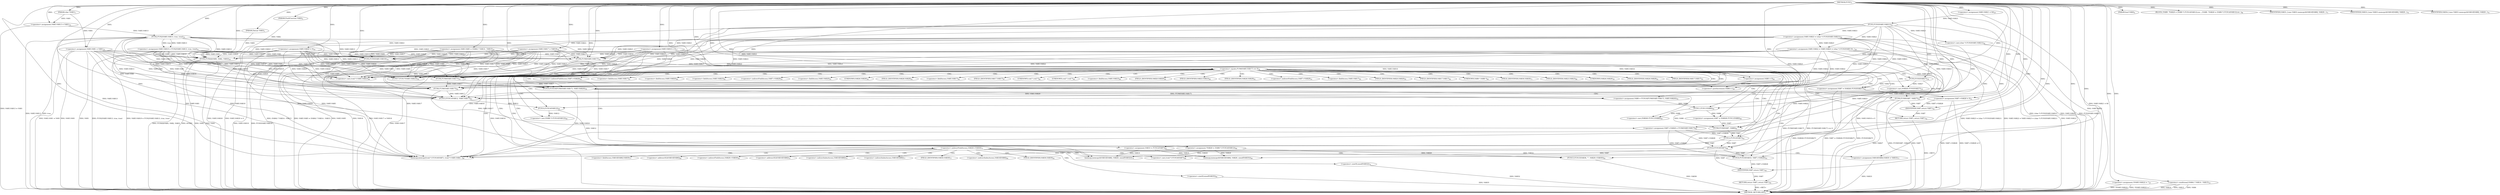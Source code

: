 digraph "FUN1" {  
"8" [label = <(METHOD,FUN1)<SUB>1</SUB>> ]
"238" [label = <(METHOD_RETURN,ANY)<SUB>1</SUB>> ]
"9" [label = <(PARAM,char *VAR1)<SUB>1</SUB>> ]
"10" [label = <(PARAM,PushFunction VAR2)<SUB>2</SUB>> ]
"11" [label = <(PARAM,Datum VAR3)<SUB>3</SUB>> ]
"12" [label = <(PARAM,bool VAR4)<SUB>4</SUB>> ]
"20" [label = <(&lt;operator&gt;.assignment,VAR5.VAR13 = VAR1)<SUB>14</SUB>> ]
"25" [label = <(&lt;operator&gt;.assignment,VAR5.VAR1 = VAR1)<SUB>15</SUB>> ]
"30" [label = <(&lt;operator&gt;.assignment,VAR5.VAR5 = (VAR4) ? VAR14 : VAR15)<SUB>16</SUB>> ]
"38" [label = <(&lt;operator&gt;.assignment,VAR5.VAR16 = 0)<SUB>17</SUB>> ]
"43" [label = <(&lt;operator&gt;.assignment,VAR5.VAR17 = VAR18)<SUB>18</SUB>> ]
"48" [label = <(&lt;operator&gt;.assignment,VAR5.VAR19 = FUN2(VAR5.VAR13, true, true))<SUB>21</SUB>> ]
"58" [label = <(&lt;operator&gt;.assignment,VAR5.VAR20 = 0)<SUB>24</SUB>> ]
"63" [label = <(&lt;operator&gt;.assignment,VAR5.VAR21 = 64)<SUB>25</SUB>> ]
"68" [label = <(&lt;operator&gt;.assignment,VAR5.VAR22 = VAR5.VAR23 = (char *) FUN3(VAR5.VA...)<SUB>26</SUB>> ]
"82" [label = <(&lt;operator&gt;.assignment,*(VAR5.VAR22) = '')<SUB>27</SUB>> ]
"88" [label = <(FUN4,FUN4(&amp;VAR5, VAR2, VAR3))<SUB>30</SUB>> ]
"93" [label = <(FUN5,FUN5(VAR5.VAR19))<SUB>32</SUB>> ]
"121" [label = <(&lt;operator&gt;.assignment,VAR8 = FUN10(FUN6(VAR5.VAR17), VAR5.VAR20))<SUB>55</SUB>> ]
"131" [label = <(&lt;operator&gt;.assignment,VAR7 = (VAR26) FUN11(VAR8))<SUB>60</SUB>> ]
"137" [label = <(FUN9,FUN9(VAR7, VAR8))<SUB>61</SUB>> ]
"140" [label = <(&lt;operator&gt;.assignment,VAR7-&gt;VAR28 = FUN6(VAR5.VAR17))<SUB>62</SUB>> ]
"148" [label = <(&lt;operator&gt;.assignment,VAR10 = FUN12(VAR7))<SUB>63</SUB>> ]
"152" [label = <(&lt;operator&gt;.assignment,VAR6 = 0)<SUB>66</SUB>> ]
"155" [label = <(FUN13,FUN13(VAR12, VAR5.VAR17))<SUB>67</SUB>> ]
"160" [label = <(BLOCK,{
		VAR9  *VAR29 = (VAR9 *) FUN14(VAR12);

		sw...,{
		VAR9  *VAR29 = (VAR9 *) FUN14(VAR12);

		sw...)<SUB>68</SUB>> ]
"214" [label = <(memcpy,memcpy((void *) FUN16(VAR7), (void *) VAR5.VAR2...)<SUB>89</SUB>> ]
"227" [label = <(FUN17,FUN17(VAR5.VAR23))<SUB>90</SUB>> ]
"231" [label = <(FUN18,FUN18(VAR10, VAR7-&gt;VAR28))<SUB>93</SUB>> ]
"236" [label = <(RETURN,return VAR7;,return VAR7;)<SUB>95</SUB>> ]
"98" [label = <(&lt;operator&gt;.equals,FUN6(VAR5.VAR17) == 0)<SUB>34</SUB>> ]
"162" [label = <(&lt;operator&gt;.assignment,*VAR29 = (VAR9 *) FUN14(VAR12))<SUB>69</SUB>> ]
"212" [label = <(&lt;operator&gt;.postIncrement,VAR6++)<SUB>85</SUB>> ]
"237" [label = <(IDENTIFIER,VAR7,return VAR7;)<SUB>95</SUB>> ]
"34" [label = <(&lt;operator&gt;.conditional,(VAR4) ? VAR14 : VAR15)<SUB>16</SUB>> ]
"52" [label = <(FUN2,FUN2(VAR5.VAR13, true, true))<SUB>21</SUB>> ]
"72" [label = <(&lt;operator&gt;.assignment,VAR5.VAR23 = (char *) FUN3(VAR5.VAR21))<SUB>26</SUB>> ]
"105" [label = <(&lt;operator&gt;.assignment,VAR7 = (VAR26) FUN3(VAR27))<SUB>39</SUB>> ]
"111" [label = <(FUN9,FUN9(VAR7, VAR27))<SUB>40</SUB>> ]
"114" [label = <(&lt;operator&gt;.assignment,VAR7-&gt;VAR28 = 0)<SUB>41</SUB>> ]
"119" [label = <(RETURN,return VAR7;,return VAR7;)<SUB>42</SUB>> ]
"123" [label = <(FUN10,FUN10(FUN6(VAR5.VAR17), VAR5.VAR20))<SUB>55</SUB>> ]
"133" [label = <(&lt;operator&gt;.cast,(VAR26) FUN11(VAR8))<SUB>60</SUB>> ]
"144" [label = <(FUN6,FUN6(VAR5.VAR17))<SUB>62</SUB>> ]
"150" [label = <(FUN12,FUN12(VAR7))<SUB>63</SUB>> ]
"215" [label = <(&lt;operator&gt;.cast,(void *) FUN16(VAR7))<SUB>89</SUB>> ]
"219" [label = <(&lt;operator&gt;.cast,(void *) VAR5.VAR23)<SUB>89</SUB>> ]
"76" [label = <(&lt;operator&gt;.cast,(char *) FUN3(VAR5.VAR21))<SUB>26</SUB>> ]
"99" [label = <(FUN6,FUN6(VAR5.VAR17))<SUB>34</SUB>> ]
"120" [label = <(IDENTIFIER,VAR7,return VAR7;)<SUB>42</SUB>> ]
"124" [label = <(FUN6,FUN6(VAR5.VAR17))<SUB>55</SUB>> ]
"135" [label = <(FUN11,FUN11(VAR8))<SUB>60</SUB>> ]
"164" [label = <(&lt;operator&gt;.cast,(VAR9 *) FUN14(VAR12))<SUB>69</SUB>> ]
"174" [label = <(IDENTIFIER,VAR31,{
			case VAR31:
				memcpy(&amp;VAR10[VAR6], VAR29...)<SUB>73</SUB>> ]
"175" [label = <(memcpy,memcpy(&amp;VAR10[VAR6], VAR29, sizeof(VAR32)))<SUB>74</SUB>> ]
"185" [label = <(IDENTIFIER,VAR33,{
			case VAR31:
				memcpy(&amp;VAR10[VAR6], VAR29...)<SUB>76</SUB>> ]
"186" [label = <(&lt;operator&gt;.assignment,VAR10[VAR6].VAR30 = VAR33)<SUB>77</SUB>> ]
"195" [label = <(IDENTIFIER,VAR34,{
			case VAR31:
				memcpy(&amp;VAR10[VAR6], VAR29...)<SUB>79</SUB>> ]
"196" [label = <(memcpy,memcpy(&amp;VAR10[VAR6], VAR29, sizeof(VAR35)))<SUB>80</SUB>> ]
"206" [label = <(FUN15,FUN15(VAR36, &quot;&quot;, VAR29-&gt;VAR30))<SUB>83</SUB>> ]
"217" [label = <(FUN16,FUN16(VAR7))<SUB>89</SUB>> ]
"78" [label = <(FUN3,FUN3(VAR5.VAR21))<SUB>26</SUB>> ]
"107" [label = <(&lt;operator&gt;.cast,(VAR26) FUN3(VAR27))<SUB>39</SUB>> ]
"166" [label = <(FUN14,FUN14(VAR12))<SUB>69</SUB>> ]
"109" [label = <(FUN3,FUN3(VAR27))<SUB>39</SUB>> ]
"181" [label = <(&lt;operator&gt;.sizeOf,sizeof(VAR32))<SUB>74</SUB>> ]
"202" [label = <(&lt;operator&gt;.sizeOf,sizeof(VAR35))<SUB>80</SUB>> ]
"141" [label = <(&lt;operator&gt;.indirectFieldAccess,VAR7-&gt;VAR28)<SUB>62</SUB>> ]
"157" [label = <(&lt;operator&gt;.fieldAccess,VAR5.VAR17)<SUB>67</SUB>> ]
"224" [label = <(&lt;operator&gt;.fieldAccess,VAR5.VAR20)<SUB>89</SUB>> ]
"228" [label = <(&lt;operator&gt;.fieldAccess,VAR5.VAR23)<SUB>90</SUB>> ]
"233" [label = <(&lt;operator&gt;.indirectFieldAccess,VAR7-&gt;VAR28)<SUB>93</SUB>> ]
"128" [label = <(&lt;operator&gt;.fieldAccess,VAR5.VAR20)<SUB>55</SUB>> ]
"134" [label = <(UNKNOWN,VAR26,VAR26)<SUB>60</SUB>> ]
"143" [label = <(FIELD_IDENTIFIER,VAR28,VAR28)<SUB>62</SUB>> ]
"145" [label = <(&lt;operator&gt;.fieldAccess,VAR5.VAR17)<SUB>62</SUB>> ]
"159" [label = <(FIELD_IDENTIFIER,VAR17,VAR17)<SUB>67</SUB>> ]
"169" [label = <(&lt;operator&gt;.indirectFieldAccess,VAR29-&gt;VAR30)<SUB>71</SUB>> ]
"216" [label = <(UNKNOWN,void *,void *)<SUB>89</SUB>> ]
"220" [label = <(UNKNOWN,void *,void *)<SUB>89</SUB>> ]
"221" [label = <(&lt;operator&gt;.fieldAccess,VAR5.VAR23)<SUB>89</SUB>> ]
"226" [label = <(FIELD_IDENTIFIER,VAR20,VAR20)<SUB>89</SUB>> ]
"230" [label = <(FIELD_IDENTIFIER,VAR23,VAR23)<SUB>90</SUB>> ]
"235" [label = <(FIELD_IDENTIFIER,VAR28,VAR28)<SUB>93</SUB>> ]
"115" [label = <(&lt;operator&gt;.indirectFieldAccess,VAR7-&gt;VAR28)<SUB>41</SUB>> ]
"125" [label = <(&lt;operator&gt;.fieldAccess,VAR5.VAR17)<SUB>55</SUB>> ]
"130" [label = <(FIELD_IDENTIFIER,VAR20,VAR20)<SUB>55</SUB>> ]
"147" [label = <(FIELD_IDENTIFIER,VAR17,VAR17)<SUB>62</SUB>> ]
"165" [label = <(UNKNOWN,VAR9 *,VAR9 *)<SUB>69</SUB>> ]
"171" [label = <(FIELD_IDENTIFIER,VAR30,VAR30)<SUB>71</SUB>> ]
"223" [label = <(FIELD_IDENTIFIER,VAR23,VAR23)<SUB>89</SUB>> ]
"108" [label = <(UNKNOWN,VAR26,VAR26)<SUB>39</SUB>> ]
"117" [label = <(FIELD_IDENTIFIER,VAR28,VAR28)<SUB>41</SUB>> ]
"127" [label = <(FIELD_IDENTIFIER,VAR17,VAR17)<SUB>55</SUB>> ]
"176" [label = <(&lt;operator&gt;.addressOf,&amp;VAR10[VAR6])<SUB>74</SUB>> ]
"187" [label = <(&lt;operator&gt;.fieldAccess,VAR10[VAR6].VAR30)<SUB>77</SUB>> ]
"197" [label = <(&lt;operator&gt;.addressOf,&amp;VAR10[VAR6])<SUB>80</SUB>> ]
"209" [label = <(&lt;operator&gt;.indirectFieldAccess,VAR29-&gt;VAR30)<SUB>83</SUB>> ]
"177" [label = <(&lt;operator&gt;.indirectIndexAccess,VAR10[VAR6])<SUB>74</SUB>> ]
"188" [label = <(&lt;operator&gt;.indirectIndexAccess,VAR10[VAR6])<SUB>77</SUB>> ]
"191" [label = <(FIELD_IDENTIFIER,VAR30,VAR30)<SUB>77</SUB>> ]
"198" [label = <(&lt;operator&gt;.indirectIndexAccess,VAR10[VAR6])<SUB>80</SUB>> ]
"211" [label = <(FIELD_IDENTIFIER,VAR30,VAR30)<SUB>83</SUB>> ]
  "236" -> "238"  [ label = "DDG: &lt;RET&gt;"] 
  "119" -> "238"  [ label = "DDG: &lt;RET&gt;"] 
  "20" -> "238"  [ label = "DDG: VAR5.VAR13 = VAR1"] 
  "25" -> "238"  [ label = "DDG: VAR5.VAR1"] 
  "25" -> "238"  [ label = "DDG: VAR1"] 
  "25" -> "238"  [ label = "DDG: VAR5.VAR1 = VAR1"] 
  "30" -> "238"  [ label = "DDG: VAR5.VAR5"] 
  "34" -> "238"  [ label = "DDG: VAR4"] 
  "34" -> "238"  [ label = "DDG: VAR14"] 
  "30" -> "238"  [ label = "DDG: (VAR4) ? VAR14 : VAR15"] 
  "30" -> "238"  [ label = "DDG: VAR5.VAR5 = (VAR4) ? VAR14 : VAR15"] 
  "38" -> "238"  [ label = "DDG: VAR5.VAR16"] 
  "38" -> "238"  [ label = "DDG: VAR5.VAR16 = 0"] 
  "43" -> "238"  [ label = "DDG: VAR5.VAR17 = VAR18"] 
  "52" -> "238"  [ label = "DDG: VAR5.VAR13"] 
  "52" -> "238"  [ label = "DDG: true"] 
  "48" -> "238"  [ label = "DDG: FUN2(VAR5.VAR13, true, true)"] 
  "48" -> "238"  [ label = "DDG: VAR5.VAR19 = FUN2(VAR5.VAR13, true, true)"] 
  "58" -> "238"  [ label = "DDG: VAR5.VAR20"] 
  "58" -> "238"  [ label = "DDG: VAR5.VAR20 = 0"] 
  "63" -> "238"  [ label = "DDG: VAR5.VAR21 = 64"] 
  "68" -> "238"  [ label = "DDG: VAR5.VAR22"] 
  "72" -> "238"  [ label = "DDG: VAR5.VAR23"] 
  "78" -> "238"  [ label = "DDG: VAR5.VAR21"] 
  "76" -> "238"  [ label = "DDG: FUN3(VAR5.VAR21)"] 
  "72" -> "238"  [ label = "DDG: (char *) FUN3(VAR5.VAR21)"] 
  "68" -> "238"  [ label = "DDG: VAR5.VAR23 = (char *) FUN3(VAR5.VAR21)"] 
  "68" -> "238"  [ label = "DDG: VAR5.VAR22 = VAR5.VAR23 = (char *) FUN3(VAR5.VAR21)"] 
  "82" -> "238"  [ label = "DDG: *(VAR5.VAR22)"] 
  "82" -> "238"  [ label = "DDG: *(VAR5.VAR22) = ''"] 
  "88" -> "238"  [ label = "DDG: &amp;VAR5"] 
  "88" -> "238"  [ label = "DDG: VAR2"] 
  "88" -> "238"  [ label = "DDG: VAR3"] 
  "88" -> "238"  [ label = "DDG: FUN4(&amp;VAR5, VAR2, VAR3)"] 
  "93" -> "238"  [ label = "DDG: VAR5.VAR19"] 
  "93" -> "238"  [ label = "DDG: FUN5(VAR5.VAR19)"] 
  "99" -> "238"  [ label = "DDG: VAR5.VAR17"] 
  "98" -> "238"  [ label = "DDG: FUN6(VAR5.VAR17)"] 
  "98" -> "238"  [ label = "DDG: FUN6(VAR5.VAR17) == 0"] 
  "107" -> "238"  [ label = "DDG: FUN3(VAR27)"] 
  "105" -> "238"  [ label = "DDG: (VAR26) FUN3(VAR27)"] 
  "105" -> "238"  [ label = "DDG: VAR7 = (VAR26) FUN3(VAR27)"] 
  "111" -> "238"  [ label = "DDG: VAR7"] 
  "111" -> "238"  [ label = "DDG: VAR27"] 
  "111" -> "238"  [ label = "DDG: FUN9(VAR7, VAR27)"] 
  "114" -> "238"  [ label = "DDG: VAR7-&gt;VAR28"] 
  "114" -> "238"  [ label = "DDG: VAR7-&gt;VAR28 = 0"] 
  "186" -> "238"  [ label = "DDG: VAR33"] 
  "34" -> "238"  [ label = "DDG: VAR15"] 
  "202" -> "238"  [ label = "DDG: VAR35"] 
  "43" -> "238"  [ label = "DDG: VAR18"] 
  "181" -> "238"  [ label = "DDG: VAR32"] 
  "206" -> "238"  [ label = "DDG: VAR36"] 
  "8" -> "9"  [ label = "DDG: "] 
  "8" -> "10"  [ label = "DDG: "] 
  "8" -> "11"  [ label = "DDG: "] 
  "8" -> "12"  [ label = "DDG: "] 
  "9" -> "20"  [ label = "DDG: VAR1"] 
  "8" -> "20"  [ label = "DDG: "] 
  "8" -> "25"  [ label = "DDG: "] 
  "9" -> "25"  [ label = "DDG: VAR1"] 
  "8" -> "30"  [ label = "DDG: "] 
  "8" -> "38"  [ label = "DDG: "] 
  "8" -> "43"  [ label = "DDG: "] 
  "52" -> "48"  [ label = "DDG: VAR5.VAR13"] 
  "52" -> "48"  [ label = "DDG: true"] 
  "8" -> "58"  [ label = "DDG: "] 
  "8" -> "63"  [ label = "DDG: "] 
  "72" -> "68"  [ label = "DDG: VAR5.VAR23"] 
  "78" -> "68"  [ label = "DDG: VAR5.VAR21"] 
  "8" -> "82"  [ label = "DDG: "] 
  "123" -> "121"  [ label = "DDG: FUN6(VAR5.VAR17)"] 
  "123" -> "121"  [ label = "DDG: VAR5.VAR20"] 
  "135" -> "131"  [ label = "DDG: VAR8"] 
  "144" -> "140"  [ label = "DDG: VAR5.VAR17"] 
  "150" -> "148"  [ label = "DDG: VAR7"] 
  "8" -> "152"  [ label = "DDG: "] 
  "8" -> "160"  [ label = "DDG: "] 
  "237" -> "236"  [ label = "DDG: VAR7"] 
  "25" -> "88"  [ label = "DDG: VAR5.VAR1"] 
  "30" -> "88"  [ label = "DDG: VAR5.VAR5"] 
  "38" -> "88"  [ label = "DDG: VAR5.VAR16"] 
  "43" -> "88"  [ label = "DDG: VAR5.VAR17"] 
  "48" -> "88"  [ label = "DDG: VAR5.VAR19"] 
  "52" -> "88"  [ label = "DDG: VAR5.VAR13"] 
  "58" -> "88"  [ label = "DDG: VAR5.VAR20"] 
  "68" -> "88"  [ label = "DDG: VAR5.VAR22"] 
  "72" -> "88"  [ label = "DDG: VAR5.VAR23"] 
  "78" -> "88"  [ label = "DDG: VAR5.VAR21"] 
  "8" -> "88"  [ label = "DDG: "] 
  "10" -> "88"  [ label = "DDG: VAR2"] 
  "11" -> "88"  [ label = "DDG: VAR3"] 
  "48" -> "93"  [ label = "DDG: VAR5.VAR19"] 
  "25" -> "93"  [ label = "DDG: VAR5.VAR1"] 
  "30" -> "93"  [ label = "DDG: VAR5.VAR5"] 
  "38" -> "93"  [ label = "DDG: VAR5.VAR16"] 
  "43" -> "93"  [ label = "DDG: VAR5.VAR17"] 
  "52" -> "93"  [ label = "DDG: VAR5.VAR13"] 
  "58" -> "93"  [ label = "DDG: VAR5.VAR20"] 
  "68" -> "93"  [ label = "DDG: VAR5.VAR22"] 
  "72" -> "93"  [ label = "DDG: VAR5.VAR23"] 
  "78" -> "93"  [ label = "DDG: VAR5.VAR21"] 
  "8" -> "93"  [ label = "DDG: "] 
  "131" -> "137"  [ label = "DDG: VAR7"] 
  "8" -> "137"  [ label = "DDG: "] 
  "135" -> "137"  [ label = "DDG: VAR8"] 
  "8" -> "155"  [ label = "DDG: "] 
  "144" -> "155"  [ label = "DDG: VAR5.VAR17"] 
  "25" -> "155"  [ label = "DDG: VAR5.VAR1"] 
  "30" -> "155"  [ label = "DDG: VAR5.VAR5"] 
  "38" -> "155"  [ label = "DDG: VAR5.VAR16"] 
  "43" -> "155"  [ label = "DDG: VAR5.VAR17"] 
  "48" -> "155"  [ label = "DDG: VAR5.VAR19"] 
  "52" -> "155"  [ label = "DDG: VAR5.VAR13"] 
  "58" -> "155"  [ label = "DDG: VAR5.VAR20"] 
  "68" -> "155"  [ label = "DDG: VAR5.VAR22"] 
  "72" -> "155"  [ label = "DDG: VAR5.VAR23"] 
  "78" -> "155"  [ label = "DDG: VAR5.VAR21"] 
  "166" -> "162"  [ label = "DDG: VAR12"] 
  "217" -> "214"  [ label = "DDG: VAR7"] 
  "72" -> "214"  [ label = "DDG: VAR5.VAR23"] 
  "25" -> "214"  [ label = "DDG: VAR5.VAR1"] 
  "30" -> "214"  [ label = "DDG: VAR5.VAR5"] 
  "38" -> "214"  [ label = "DDG: VAR5.VAR16"] 
  "43" -> "214"  [ label = "DDG: VAR5.VAR17"] 
  "48" -> "214"  [ label = "DDG: VAR5.VAR19"] 
  "52" -> "214"  [ label = "DDG: VAR5.VAR13"] 
  "58" -> "214"  [ label = "DDG: VAR5.VAR20"] 
  "68" -> "214"  [ label = "DDG: VAR5.VAR22"] 
  "78" -> "214"  [ label = "DDG: VAR5.VAR21"] 
  "8" -> "214"  [ label = "DDG: "] 
  "123" -> "214"  [ label = "DDG: VAR5.VAR20"] 
  "25" -> "227"  [ label = "DDG: VAR5.VAR1"] 
  "30" -> "227"  [ label = "DDG: VAR5.VAR5"] 
  "38" -> "227"  [ label = "DDG: VAR5.VAR16"] 
  "43" -> "227"  [ label = "DDG: VAR5.VAR17"] 
  "48" -> "227"  [ label = "DDG: VAR5.VAR19"] 
  "52" -> "227"  [ label = "DDG: VAR5.VAR13"] 
  "58" -> "227"  [ label = "DDG: VAR5.VAR20"] 
  "68" -> "227"  [ label = "DDG: VAR5.VAR22"] 
  "72" -> "227"  [ label = "DDG: VAR5.VAR23"] 
  "78" -> "227"  [ label = "DDG: VAR5.VAR21"] 
  "8" -> "227"  [ label = "DDG: "] 
  "148" -> "231"  [ label = "DDG: VAR10"] 
  "8" -> "231"  [ label = "DDG: "] 
  "140" -> "231"  [ label = "DDG: VAR7-&gt;VAR28"] 
  "217" -> "231"  [ label = "DDG: VAR7"] 
  "231" -> "237"  [ label = "DDG: VAR7-&gt;VAR28"] 
  "217" -> "237"  [ label = "DDG: VAR7"] 
  "8" -> "237"  [ label = "DDG: "] 
  "8" -> "34"  [ label = "DDG: "] 
  "20" -> "52"  [ label = "DDG: VAR5.VAR13"] 
  "8" -> "52"  [ label = "DDG: "] 
  "78" -> "72"  [ label = "DDG: VAR5.VAR21"] 
  "99" -> "98"  [ label = "DDG: VAR5.VAR17"] 
  "8" -> "98"  [ label = "DDG: "] 
  "109" -> "105"  [ label = "DDG: VAR27"] 
  "8" -> "114"  [ label = "DDG: "] 
  "120" -> "119"  [ label = "DDG: VAR7"] 
  "124" -> "123"  [ label = "DDG: VAR5.VAR17"] 
  "58" -> "123"  [ label = "DDG: VAR5.VAR20"] 
  "25" -> "123"  [ label = "DDG: VAR5.VAR1"] 
  "30" -> "123"  [ label = "DDG: VAR5.VAR5"] 
  "38" -> "123"  [ label = "DDG: VAR5.VAR16"] 
  "43" -> "123"  [ label = "DDG: VAR5.VAR17"] 
  "48" -> "123"  [ label = "DDG: VAR5.VAR19"] 
  "52" -> "123"  [ label = "DDG: VAR5.VAR13"] 
  "68" -> "123"  [ label = "DDG: VAR5.VAR22"] 
  "72" -> "123"  [ label = "DDG: VAR5.VAR23"] 
  "78" -> "123"  [ label = "DDG: VAR5.VAR21"] 
  "8" -> "123"  [ label = "DDG: "] 
  "135" -> "133"  [ label = "DDG: VAR8"] 
  "124" -> "144"  [ label = "DDG: VAR5.VAR17"] 
  "25" -> "144"  [ label = "DDG: VAR5.VAR1"] 
  "30" -> "144"  [ label = "DDG: VAR5.VAR5"] 
  "38" -> "144"  [ label = "DDG: VAR5.VAR16"] 
  "43" -> "144"  [ label = "DDG: VAR5.VAR17"] 
  "48" -> "144"  [ label = "DDG: VAR5.VAR19"] 
  "52" -> "144"  [ label = "DDG: VAR5.VAR13"] 
  "58" -> "144"  [ label = "DDG: VAR5.VAR20"] 
  "68" -> "144"  [ label = "DDG: VAR5.VAR22"] 
  "72" -> "144"  [ label = "DDG: VAR5.VAR23"] 
  "78" -> "144"  [ label = "DDG: VAR5.VAR21"] 
  "8" -> "144"  [ label = "DDG: "] 
  "137" -> "150"  [ label = "DDG: VAR7"] 
  "140" -> "150"  [ label = "DDG: VAR7-&gt;VAR28"] 
  "8" -> "150"  [ label = "DDG: "] 
  "152" -> "212"  [ label = "DDG: VAR6"] 
  "8" -> "212"  [ label = "DDG: "] 
  "217" -> "215"  [ label = "DDG: VAR7"] 
  "72" -> "219"  [ label = "DDG: VAR5.VAR23"] 
  "25" -> "219"  [ label = "DDG: VAR5.VAR1"] 
  "30" -> "219"  [ label = "DDG: VAR5.VAR5"] 
  "38" -> "219"  [ label = "DDG: VAR5.VAR16"] 
  "43" -> "219"  [ label = "DDG: VAR5.VAR17"] 
  "48" -> "219"  [ label = "DDG: VAR5.VAR19"] 
  "52" -> "219"  [ label = "DDG: VAR5.VAR13"] 
  "58" -> "219"  [ label = "DDG: VAR5.VAR20"] 
  "68" -> "219"  [ label = "DDG: VAR5.VAR22"] 
  "78" -> "219"  [ label = "DDG: VAR5.VAR21"] 
  "8" -> "219"  [ label = "DDG: "] 
  "78" -> "76"  [ label = "DDG: VAR5.VAR21"] 
  "43" -> "99"  [ label = "DDG: VAR5.VAR17"] 
  "25" -> "99"  [ label = "DDG: VAR5.VAR1"] 
  "30" -> "99"  [ label = "DDG: VAR5.VAR5"] 
  "38" -> "99"  [ label = "DDG: VAR5.VAR16"] 
  "48" -> "99"  [ label = "DDG: VAR5.VAR19"] 
  "52" -> "99"  [ label = "DDG: VAR5.VAR13"] 
  "58" -> "99"  [ label = "DDG: VAR5.VAR20"] 
  "68" -> "99"  [ label = "DDG: VAR5.VAR22"] 
  "72" -> "99"  [ label = "DDG: VAR5.VAR23"] 
  "78" -> "99"  [ label = "DDG: VAR5.VAR21"] 
  "8" -> "99"  [ label = "DDG: "] 
  "105" -> "111"  [ label = "DDG: VAR7"] 
  "8" -> "111"  [ label = "DDG: "] 
  "109" -> "111"  [ label = "DDG: VAR27"] 
  "114" -> "120"  [ label = "DDG: VAR7-&gt;VAR28"] 
  "111" -> "120"  [ label = "DDG: VAR7"] 
  "8" -> "120"  [ label = "DDG: "] 
  "99" -> "124"  [ label = "DDG: VAR5.VAR17"] 
  "25" -> "124"  [ label = "DDG: VAR5.VAR1"] 
  "30" -> "124"  [ label = "DDG: VAR5.VAR5"] 
  "38" -> "124"  [ label = "DDG: VAR5.VAR16"] 
  "43" -> "124"  [ label = "DDG: VAR5.VAR17"] 
  "48" -> "124"  [ label = "DDG: VAR5.VAR19"] 
  "52" -> "124"  [ label = "DDG: VAR5.VAR13"] 
  "58" -> "124"  [ label = "DDG: VAR5.VAR20"] 
  "68" -> "124"  [ label = "DDG: VAR5.VAR22"] 
  "72" -> "124"  [ label = "DDG: VAR5.VAR23"] 
  "78" -> "124"  [ label = "DDG: VAR5.VAR21"] 
  "8" -> "124"  [ label = "DDG: "] 
  "121" -> "135"  [ label = "DDG: VAR8"] 
  "8" -> "135"  [ label = "DDG: "] 
  "166" -> "164"  [ label = "DDG: VAR12"] 
  "8" -> "174"  [ label = "DDG: "] 
  "8" -> "185"  [ label = "DDG: "] 
  "8" -> "186"  [ label = "DDG: "] 
  "8" -> "195"  [ label = "DDG: "] 
  "140" -> "217"  [ label = "DDG: VAR7-&gt;VAR28"] 
  "150" -> "217"  [ label = "DDG: VAR7"] 
  "8" -> "217"  [ label = "DDG: "] 
  "63" -> "78"  [ label = "DDG: VAR5.VAR21"] 
  "109" -> "107"  [ label = "DDG: VAR27"] 
  "155" -> "166"  [ label = "DDG: VAR12"] 
  "8" -> "166"  [ label = "DDG: "] 
  "148" -> "175"  [ label = "DDG: VAR10"] 
  "162" -> "175"  [ label = "DDG: VAR29"] 
  "8" -> "175"  [ label = "DDG: "] 
  "148" -> "196"  [ label = "DDG: VAR10"] 
  "162" -> "196"  [ label = "DDG: VAR29"] 
  "8" -> "196"  [ label = "DDG: "] 
  "8" -> "206"  [ label = "DDG: "] 
  "162" -> "206"  [ label = "DDG: VAR29"] 
  "8" -> "109"  [ label = "DDG: "] 
  "98" -> "107"  [ label = "CDG: "] 
  "98" -> "214"  [ label = "CDG: "] 
  "98" -> "115"  [ label = "CDG: "] 
  "98" -> "230"  [ label = "CDG: "] 
  "98" -> "145"  [ label = "CDG: "] 
  "98" -> "128"  [ label = "CDG: "] 
  "98" -> "169"  [ label = "CDG: "] 
  "98" -> "114"  [ label = "CDG: "] 
  "98" -> "131"  [ label = "CDG: "] 
  "98" -> "215"  [ label = "CDG: "] 
  "98" -> "150"  [ label = "CDG: "] 
  "98" -> "226"  [ label = "CDG: "] 
  "98" -> "119"  [ label = "CDG: "] 
  "98" -> "121"  [ label = "CDG: "] 
  "98" -> "162"  [ label = "CDG: "] 
  "98" -> "228"  [ label = "CDG: "] 
  "98" -> "144"  [ label = "CDG: "] 
  "98" -> "134"  [ label = "CDG: "] 
  "98" -> "148"  [ label = "CDG: "] 
  "98" -> "223"  [ label = "CDG: "] 
  "98" -> "231"  [ label = "CDG: "] 
  "98" -> "137"  [ label = "CDG: "] 
  "98" -> "212"  [ label = "CDG: "] 
  "98" -> "152"  [ label = "CDG: "] 
  "98" -> "130"  [ label = "CDG: "] 
  "98" -> "221"  [ label = "CDG: "] 
  "98" -> "224"  [ label = "CDG: "] 
  "98" -> "164"  [ label = "CDG: "] 
  "98" -> "127"  [ label = "CDG: "] 
  "98" -> "155"  [ label = "CDG: "] 
  "98" -> "233"  [ label = "CDG: "] 
  "98" -> "108"  [ label = "CDG: "] 
  "98" -> "111"  [ label = "CDG: "] 
  "98" -> "171"  [ label = "CDG: "] 
  "98" -> "141"  [ label = "CDG: "] 
  "98" -> "235"  [ label = "CDG: "] 
  "98" -> "166"  [ label = "CDG: "] 
  "98" -> "236"  [ label = "CDG: "] 
  "98" -> "123"  [ label = "CDG: "] 
  "98" -> "217"  [ label = "CDG: "] 
  "98" -> "157"  [ label = "CDG: "] 
  "98" -> "159"  [ label = "CDG: "] 
  "98" -> "140"  [ label = "CDG: "] 
  "98" -> "220"  [ label = "CDG: "] 
  "98" -> "143"  [ label = "CDG: "] 
  "98" -> "105"  [ label = "CDG: "] 
  "98" -> "165"  [ label = "CDG: "] 
  "98" -> "147"  [ label = "CDG: "] 
  "98" -> "135"  [ label = "CDG: "] 
  "98" -> "117"  [ label = "CDG: "] 
  "98" -> "216"  [ label = "CDG: "] 
  "98" -> "227"  [ label = "CDG: "] 
  "98" -> "124"  [ label = "CDG: "] 
  "98" -> "125"  [ label = "CDG: "] 
  "98" -> "219"  [ label = "CDG: "] 
  "98" -> "109"  [ label = "CDG: "] 
  "98" -> "133"  [ label = "CDG: "] 
  "169" -> "188"  [ label = "CDG: "] 
  "169" -> "209"  [ label = "CDG: "] 
  "169" -> "196"  [ label = "CDG: "] 
  "169" -> "197"  [ label = "CDG: "] 
  "169" -> "198"  [ label = "CDG: "] 
  "169" -> "206"  [ label = "CDG: "] 
  "169" -> "181"  [ label = "CDG: "] 
  "169" -> "191"  [ label = "CDG: "] 
  "169" -> "187"  [ label = "CDG: "] 
  "169" -> "186"  [ label = "CDG: "] 
  "169" -> "202"  [ label = "CDG: "] 
  "169" -> "176"  [ label = "CDG: "] 
  "169" -> "177"  [ label = "CDG: "] 
  "169" -> "211"  [ label = "CDG: "] 
  "169" -> "175"  [ label = "CDG: "] 
}

